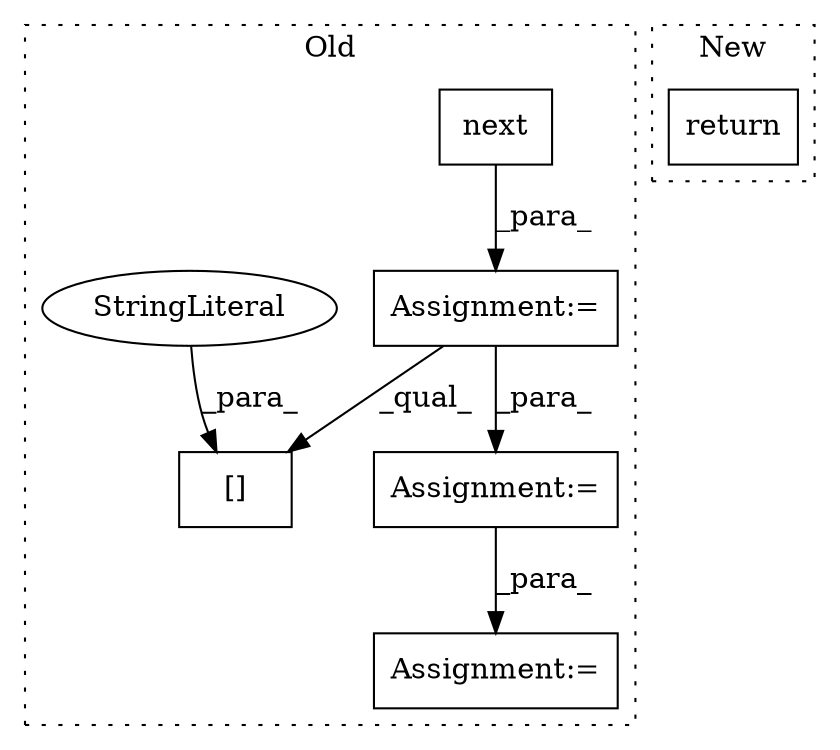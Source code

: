 digraph G {
subgraph cluster0 {
1 [label="next" a="32" s="2071,2090" l="5,1" shape="box"];
3 [label="Assignment:=" a="7" s="2346" l="1" shape="box"];
4 [label="Assignment:=" a="7" s="2101" l="1" shape="box"];
5 [label="[]" a="2" s="2183,2204" l="3,1" shape="box"];
6 [label="StringLiteral" a="45" s="2186" l="18" shape="ellipse"];
7 [label="Assignment:=" a="7" s="2126" l="1" shape="box"];
label = "Old";
style="dotted";
}
subgraph cluster1 {
2 [label="return" a="41" s="1194" l="7" shape="box"];
label = "New";
style="dotted";
}
1 -> 4 [label="_para_"];
4 -> 5 [label="_qual_"];
4 -> 7 [label="_para_"];
6 -> 5 [label="_para_"];
7 -> 3 [label="_para_"];
}